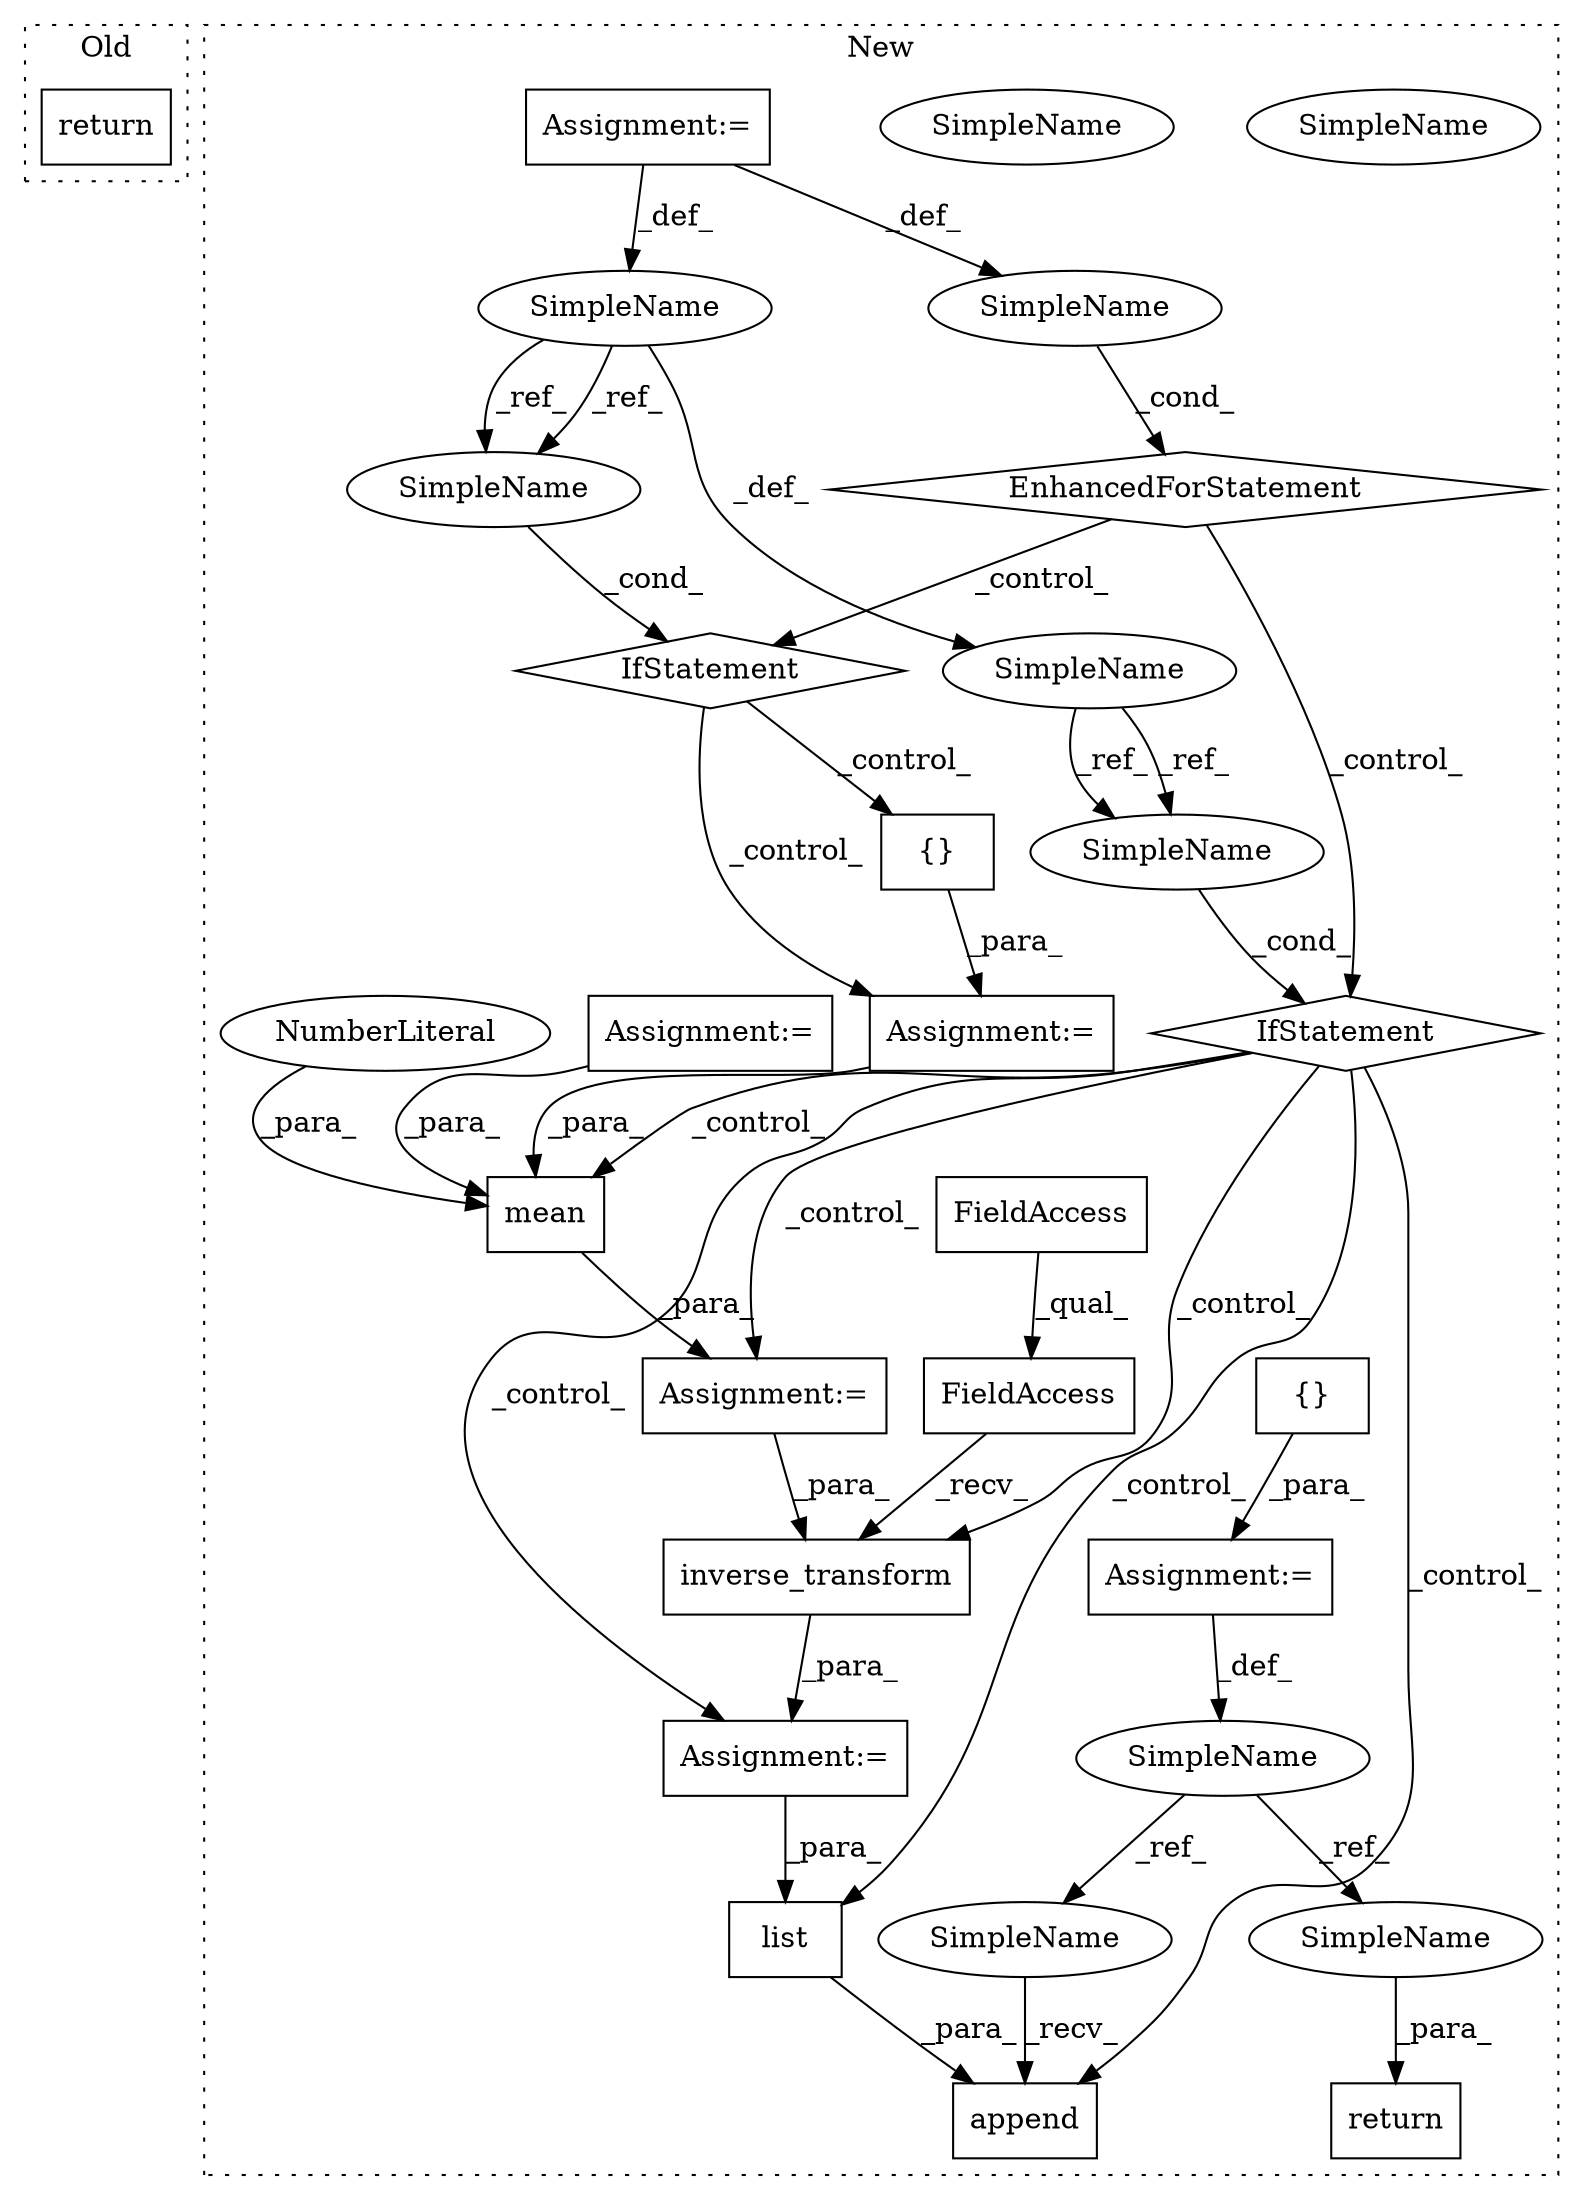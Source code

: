 digraph G {
subgraph cluster0 {
1 [label="return" a="41" s="1149" l="7" shape="box"];
label = "Old";
style="dotted";
}
subgraph cluster1 {
2 [label="inverse_transform" a="32" s="1648,1682" l="18,1" shape="box"];
3 [label="FieldAccess" a="22" s="1614" l="33" shape="box"];
4 [label="Assignment:=" a="7" s="1481" l="1" shape="box"];
5 [label="IfStatement" a="25" s="1545,1559" l="4,2" shape="diamond"];
6 [label="SimpleName" a="42" s="1549" l="10" shape="ellipse"];
7 [label="FieldAccess" a="22" s="1614" l="19" shape="box"];
8 [label="SimpleName" a="42" s="1400" l="1" shape="ellipse"];
9 [label="SimpleName" a="42" s="1359" l="10" shape="ellipse"];
10 [label="EnhancedForStatement" a="70" s="1271,1433" l="121,2" shape="diamond"];
11 [label="{}" a="4" s="1495" l="2" shape="box"];
12 [label="SimpleName" a="42" s="1338" l="12" shape="ellipse"];
13 [label="SimpleName" a="42" s="1447" l="12" shape="ellipse"];
14 [label="list" a="32" s="1711,1721" l="5,1" shape="box"];
15 [label="mean" a="32" s="1580,1597" l="5,1" shape="box"];
16 [label="NumberLiteral" a="34" s="1596" l="1" shape="ellipse"];
17 [label="IfStatement" a="25" s="1443,1459" l="4,2" shape="diamond"];
18 [label="Assignment:=" a="7" s="1271,1433" l="121,2" shape="box"];
19 [label="Assignment:=" a="7" s="1186" l="10" shape="box"];
20 [label="Assignment:=" a="7" s="1576" l="1" shape="box"];
21 [label="Assignment:=" a="7" s="1613" l="1" shape="box"];
22 [label="append" a="32" s="1704,1722" l="7,1" shape="box"];
23 [label="{}" a="4" s="1263" l="2" shape="box"];
24 [label="SimpleName" a="42" s="1241" l="10" shape="ellipse"];
25 [label="return" a="41" s="1743" l="7" shape="box"];
26 [label="Assignment:=" a="7" s="1251" l="1" shape="box"];
27 [label="SimpleName" a="42" s="1549" l="10" shape="ellipse"];
28 [label="SimpleName" a="42" s="1447" l="12" shape="ellipse"];
29 [label="SimpleName" a="42" s="1750" l="10" shape="ellipse"];
30 [label="SimpleName" a="42" s="1693" l="10" shape="ellipse"];
label = "New";
style="dotted";
}
2 -> 21 [label="_para_"];
3 -> 2 [label="_recv_"];
4 -> 15 [label="_para_"];
5 -> 22 [label="_control_"];
5 -> 20 [label="_control_"];
5 -> 15 [label="_control_"];
5 -> 2 [label="_control_"];
5 -> 14 [label="_control_"];
5 -> 21 [label="_control_"];
7 -> 3 [label="_qual_"];
8 -> 10 [label="_cond_"];
9 -> 27 [label="_ref_"];
9 -> 27 [label="_ref_"];
10 -> 5 [label="_control_"];
10 -> 17 [label="_control_"];
11 -> 4 [label="_para_"];
12 -> 9 [label="_def_"];
12 -> 28 [label="_ref_"];
12 -> 28 [label="_ref_"];
14 -> 22 [label="_para_"];
15 -> 20 [label="_para_"];
16 -> 15 [label="_para_"];
17 -> 4 [label="_control_"];
17 -> 11 [label="_control_"];
18 -> 12 [label="_def_"];
18 -> 8 [label="_def_"];
19 -> 15 [label="_para_"];
20 -> 2 [label="_para_"];
21 -> 14 [label="_para_"];
23 -> 26 [label="_para_"];
24 -> 29 [label="_ref_"];
24 -> 30 [label="_ref_"];
26 -> 24 [label="_def_"];
27 -> 5 [label="_cond_"];
28 -> 17 [label="_cond_"];
29 -> 25 [label="_para_"];
30 -> 22 [label="_recv_"];
}
